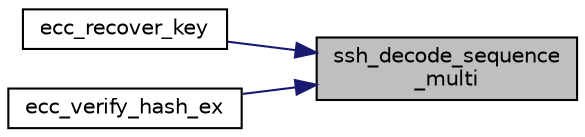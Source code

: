 digraph "ssh_decode_sequence_multi"
{
 // LATEX_PDF_SIZE
  edge [fontname="Helvetica",fontsize="10",labelfontname="Helvetica",labelfontsize="10"];
  node [fontname="Helvetica",fontsize="10",shape=record];
  rankdir="RL";
  Node1 [label="ssh_decode_sequence\l_multi",height=0.2,width=0.4,color="black", fillcolor="grey75", style="filled", fontcolor="black",tooltip="Decode a SSH sequence using a VA list."];
  Node1 -> Node2 [dir="back",color="midnightblue",fontsize="10",style="solid",fontname="Helvetica"];
  Node2 [label="ecc_recover_key",height=0.2,width=0.4,color="black", fillcolor="white", style="filled",URL="$ecc__recover__key_8c.html#a42d1c0f03dd10a8ea98836bab2c1e6c6",tooltip="Recover ECC public key from signature and hash."];
  Node1 -> Node3 [dir="back",color="midnightblue",fontsize="10",style="solid",fontname="Helvetica"];
  Node3 [label="ecc_verify_hash_ex",height=0.2,width=0.4,color="black", fillcolor="white", style="filled",URL="$ecc__verify__hash_8c.html#a6c4f6d0c99e8dbcff4e1064179f20214",tooltip="Verify an ECC signature in RFC7518 format."];
}
